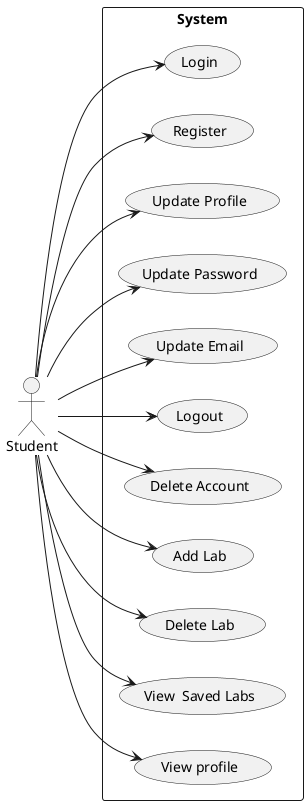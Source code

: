 @startuml customer
left to right direction
actor Student
rectangle "System" as student{
(Login)
(Register)
(Update Profile)
(Update Password)
(Update Email)
(Logout)
(Delete Account)
(Add Lab)
(Delete Lab)
(View  Saved Labs)
(View profile)
}
Student --> (Login)
Student --> (Register)
Student --> (Update Profile)
Student --> (Update Password)
Student --> (Update Email)
Student --> (Logout)
Student --> (Delete Account)
Student --> (Add Lab)
Student --> (Delete Lab)
Student --> (View  Saved Labs)
Student --> (View profile)
@enduml
